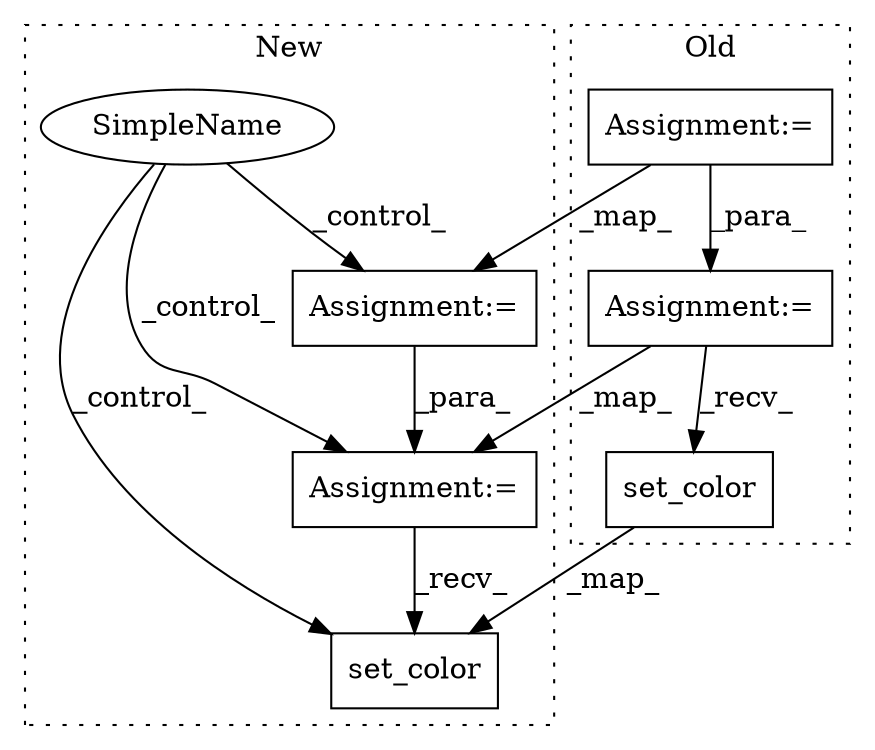 digraph G {
subgraph cluster0 {
1 [label="set_color" a="32" s="27278,27329" l="10,1" shape="box"];
4 [label="Assignment:=" a="7" s="26521" l="1" shape="box"];
7 [label="Assignment:=" a="7" s="26754" l="1" shape="box"];
label = "Old";
style="dotted";
}
subgraph cluster1 {
2 [label="set_color" a="32" s="27266,27317" l="10,1" shape="box"];
3 [label="Assignment:=" a="7" s="26545" l="1" shape="box"];
5 [label="SimpleName" a="42" s="" l="" shape="ellipse"];
6 [label="Assignment:=" a="7" s="26766" l="1" shape="box"];
label = "New";
style="dotted";
}
1 -> 2 [label="_map_"];
3 -> 6 [label="_para_"];
4 -> 7 [label="_para_"];
4 -> 3 [label="_map_"];
5 -> 3 [label="_control_"];
5 -> 2 [label="_control_"];
5 -> 6 [label="_control_"];
6 -> 2 [label="_recv_"];
7 -> 1 [label="_recv_"];
7 -> 6 [label="_map_"];
}
